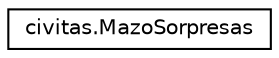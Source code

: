 digraph "Representación gráfica de la clase"
{
  edge [fontname="Helvetica",fontsize="10",labelfontname="Helvetica",labelfontsize="10"];
  node [fontname="Helvetica",fontsize="10",shape=record];
  rankdir="LR";
  Node0 [label="civitas.MazoSorpresas",height=0.2,width=0.4,color="black", fillcolor="white", style="filled",URL="$classcivitas_1_1MazoSorpresas.html",tooltip="Además de almacenar las cartas, las instancias de esta clase velan por que el mazo se mantenga consis..."];
}
